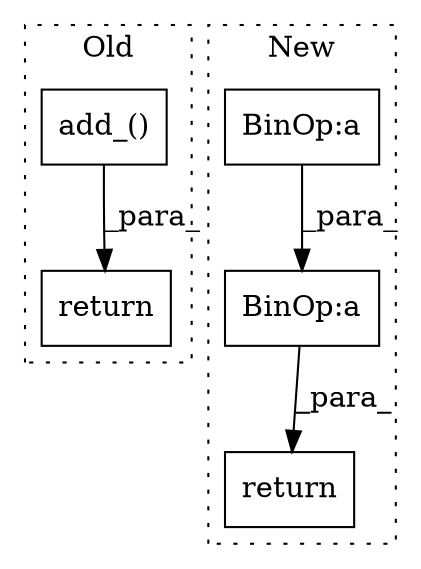 digraph G {
subgraph cluster0 {
1 [label="add_()" a="75" s="4250,4270" l="18,1" shape="box"];
3 [label="return" a="93" s="4243" l="7" shape="box"];
label = "Old";
style="dotted";
}
subgraph cluster1 {
2 [label="return" a="93" s="4226" l="7" shape="box"];
4 [label="BinOp:a" a="82" s="4235" l="3" shape="box"];
5 [label="BinOp:a" a="82" s="4245" l="3" shape="box"];
label = "New";
style="dotted";
}
1 -> 3 [label="_para_"];
4 -> 2 [label="_para_"];
5 -> 4 [label="_para_"];
}